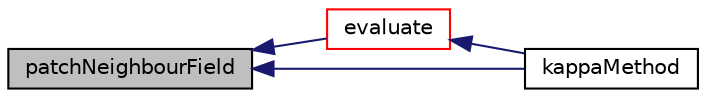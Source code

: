 digraph "patchNeighbourField"
{
  bgcolor="transparent";
  edge [fontname="Helvetica",fontsize="10",labelfontname="Helvetica",labelfontsize="10"];
  node [fontname="Helvetica",fontsize="10",shape=record];
  rankdir="LR";
  Node1 [label="patchNeighbourField",height=0.2,width=0.4,color="black", fillcolor="grey75", style="filled", fontcolor="black"];
  Node1 -> Node2 [dir="back",color="midnightblue",fontsize="10",style="solid",fontname="Helvetica"];
  Node2 [label="evaluate",height=0.2,width=0.4,color="red",URL="$a00635.html#ab9de8baa38a38ec4603e74eb6d5f8f73",tooltip="Evaluate the patch field. "];
  Node2 -> Node3 [dir="back",color="midnightblue",fontsize="10",style="solid",fontname="Helvetica"];
  Node3 [label="kappaMethod",height=0.2,width=0.4,color="black",URL="$a00635.html#a21501e61adecf31edcab8f96179216bc",tooltip="Method to obtain K. "];
  Node1 -> Node3 [dir="back",color="midnightblue",fontsize="10",style="solid",fontname="Helvetica"];
}
